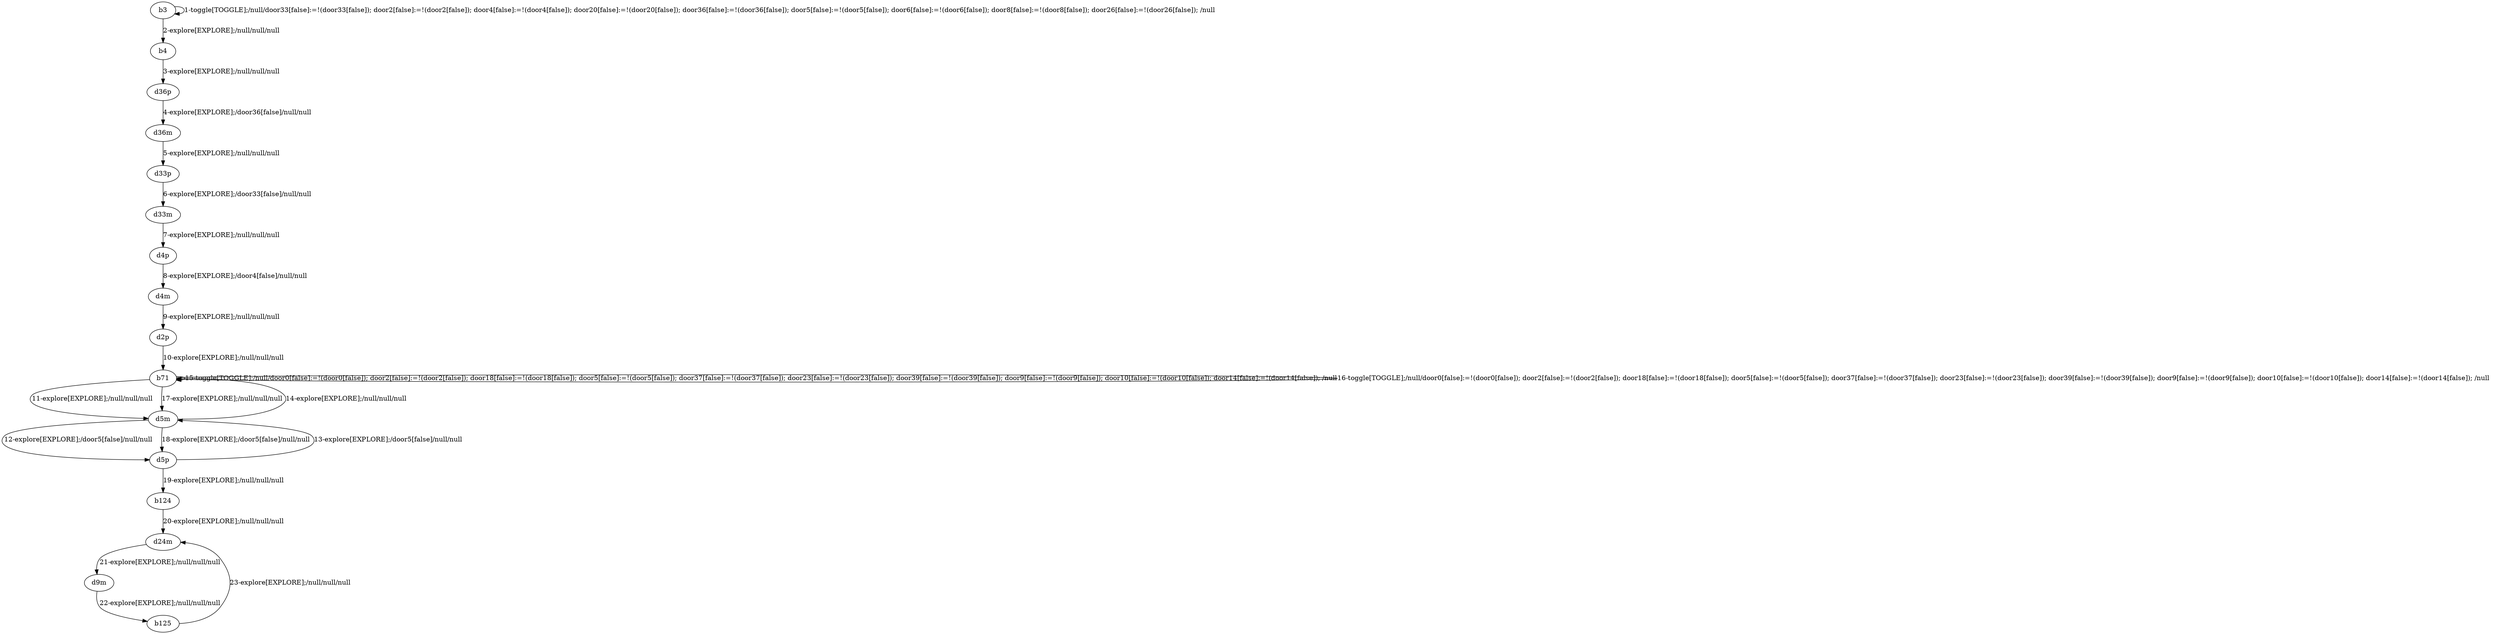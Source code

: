 # Total number of goals covered by this test: 1
# d9m --> b125

digraph g {
"b3" -> "b3" [label = "1-toggle[TOGGLE];/null/door33[false]:=!(door33[false]); door2[false]:=!(door2[false]); door4[false]:=!(door4[false]); door20[false]:=!(door20[false]); door36[false]:=!(door36[false]); door5[false]:=!(door5[false]); door6[false]:=!(door6[false]); door8[false]:=!(door8[false]); door26[false]:=!(door26[false]); /null"];
"b3" -> "b4" [label = "2-explore[EXPLORE];/null/null/null"];
"b4" -> "d36p" [label = "3-explore[EXPLORE];/null/null/null"];
"d36p" -> "d36m" [label = "4-explore[EXPLORE];/door36[false]/null/null"];
"d36m" -> "d33p" [label = "5-explore[EXPLORE];/null/null/null"];
"d33p" -> "d33m" [label = "6-explore[EXPLORE];/door33[false]/null/null"];
"d33m" -> "d4p" [label = "7-explore[EXPLORE];/null/null/null"];
"d4p" -> "d4m" [label = "8-explore[EXPLORE];/door4[false]/null/null"];
"d4m" -> "d2p" [label = "9-explore[EXPLORE];/null/null/null"];
"d2p" -> "b71" [label = "10-explore[EXPLORE];/null/null/null"];
"b71" -> "d5m" [label = "11-explore[EXPLORE];/null/null/null"];
"d5m" -> "d5p" [label = "12-explore[EXPLORE];/door5[false]/null/null"];
"d5p" -> "d5m" [label = "13-explore[EXPLORE];/door5[false]/null/null"];
"d5m" -> "b71" [label = "14-explore[EXPLORE];/null/null/null"];
"b71" -> "b71" [label = "15-toggle[TOGGLE];/null/door0[false]:=!(door0[false]); door2[false]:=!(door2[false]); door18[false]:=!(door18[false]); door5[false]:=!(door5[false]); door37[false]:=!(door37[false]); door23[false]:=!(door23[false]); door39[false]:=!(door39[false]); door9[false]:=!(door9[false]); door10[false]:=!(door10[false]); door14[false]:=!(door14[false]); /null"];
"b71" -> "b71" [label = "16-toggle[TOGGLE];/null/door0[false]:=!(door0[false]); door2[false]:=!(door2[false]); door18[false]:=!(door18[false]); door5[false]:=!(door5[false]); door37[false]:=!(door37[false]); door23[false]:=!(door23[false]); door39[false]:=!(door39[false]); door9[false]:=!(door9[false]); door10[false]:=!(door10[false]); door14[false]:=!(door14[false]); /null"];
"b71" -> "d5m" [label = "17-explore[EXPLORE];/null/null/null"];
"d5m" -> "d5p" [label = "18-explore[EXPLORE];/door5[false]/null/null"];
"d5p" -> "b124" [label = "19-explore[EXPLORE];/null/null/null"];
"b124" -> "d24m" [label = "20-explore[EXPLORE];/null/null/null"];
"d24m" -> "d9m" [label = "21-explore[EXPLORE];/null/null/null"];
"d9m" -> "b125" [label = "22-explore[EXPLORE];/null/null/null"];
"b125" -> "d24m" [label = "23-explore[EXPLORE];/null/null/null"];
}